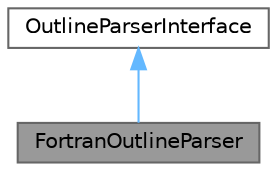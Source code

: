digraph "FortranOutlineParser"
{
 // INTERACTIVE_SVG=YES
 // LATEX_PDF_SIZE
  bgcolor="transparent";
  edge [fontname=Helvetica,fontsize=10,labelfontname=Helvetica,labelfontsize=10];
  node [fontname=Helvetica,fontsize=10,shape=box,height=0.2,width=0.4];
  Node1 [label="FortranOutlineParser",height=0.2,width=0.4,color="gray40", fillcolor="grey60", style="filled", fontcolor="black",tooltip="Fortran language parser using state-based lexical scanning."];
  Node2 -> Node1 [dir="back",color="steelblue1",style="solid"];
  Node2 [label="OutlineParserInterface",height=0.2,width=0.4,color="gray40", fillcolor="white", style="filled",URL="$d5/d79/class_outline_parser_interface.html",tooltip="Abstract interface for outline parsers."];
}
